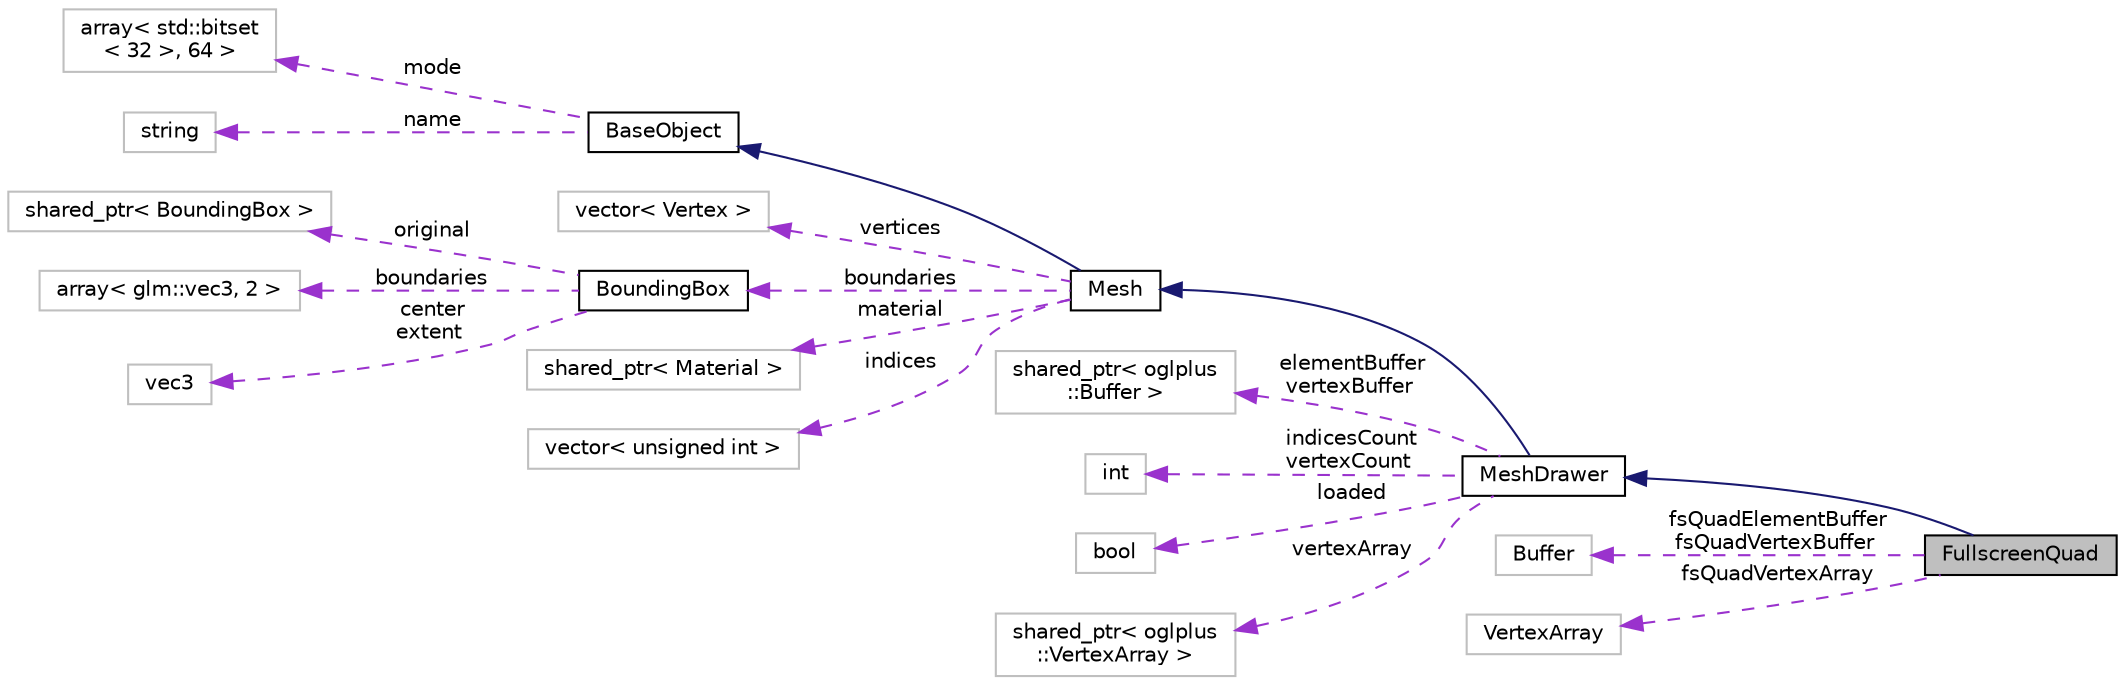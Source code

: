 digraph "FullscreenQuad"
{
 // INTERACTIVE_SVG=YES
 // LATEX_PDF_SIZE
  edge [fontname="Helvetica",fontsize="10",labelfontname="Helvetica",labelfontsize="10"];
  node [fontname="Helvetica",fontsize="10",shape=record];
  rankdir="LR";
  Node1 [label="FullscreenQuad",height=0.2,width=0.4,color="black", fillcolor="grey75", style="filled", fontcolor="black",tooltip=" "];
  Node2 -> Node1 [dir="back",color="midnightblue",fontsize="10",style="solid",fontname="Helvetica"];
  Node2 [label="MeshDrawer",height=0.2,width=0.4,color="black", fillcolor="white", style="filled",URL="$class_mesh_drawer.html",tooltip="Mesh drawer class contains the neccesary buffers to draw the associated mesh data"];
  Node3 -> Node2 [dir="back",color="midnightblue",fontsize="10",style="solid",fontname="Helvetica"];
  Node3 [label="Mesh",height=0.2,width=0.4,color="black", fillcolor="white", style="filled",URL="$class_mesh.html",tooltip="Mesh base class, contains the mesh data"];
  Node4 -> Node3 [dir="back",color="midnightblue",fontsize="10",style="solid",fontname="Helvetica"];
  Node4 [label="BaseObject",height=0.2,width=0.4,color="black", fillcolor="white", style="filled",URL="$class_base_object.html",tooltip=" "];
  Node5 -> Node4 [dir="back",color="darkorchid3",fontsize="10",style="dashed",label=" mode" ,fontname="Helvetica"];
  Node5 [label="array\< std::bitset\l\< 32 \>, 64 \>",height=0.2,width=0.4,color="grey75", fillcolor="white", style="filled",tooltip=" "];
  Node6 -> Node4 [dir="back",color="darkorchid3",fontsize="10",style="dashed",label=" name" ,fontname="Helvetica"];
  Node6 [label="string",height=0.2,width=0.4,color="grey75", fillcolor="white", style="filled",tooltip=" "];
  Node7 -> Node3 [dir="back",color="darkorchid3",fontsize="10",style="dashed",label=" vertices" ,fontname="Helvetica"];
  Node7 [label="vector\< Vertex \>",height=0.2,width=0.4,color="grey75", fillcolor="white", style="filled",tooltip=" "];
  Node8 -> Node3 [dir="back",color="darkorchid3",fontsize="10",style="dashed",label=" boundaries" ,fontname="Helvetica"];
  Node8 [label="BoundingBox",height=0.2,width=0.4,color="black", fillcolor="white", style="filled",URL="$class_bounding_box.html",tooltip="Describes a volume box which contains anything inside be it a node or a mesh."];
  Node9 -> Node8 [dir="back",color="darkorchid3",fontsize="10",style="dashed",label=" original" ,fontname="Helvetica"];
  Node9 [label="shared_ptr\< BoundingBox \>",height=0.2,width=0.4,color="grey75", fillcolor="white", style="filled",tooltip=" "];
  Node10 -> Node8 [dir="back",color="darkorchid3",fontsize="10",style="dashed",label=" boundaries" ,fontname="Helvetica"];
  Node10 [label="array\< glm::vec3, 2 \>",height=0.2,width=0.4,color="grey75", fillcolor="white", style="filled",tooltip=" "];
  Node11 -> Node8 [dir="back",color="darkorchid3",fontsize="10",style="dashed",label=" center\nextent" ,fontname="Helvetica"];
  Node11 [label="vec3",height=0.2,width=0.4,color="grey75", fillcolor="white", style="filled",tooltip=" "];
  Node12 -> Node3 [dir="back",color="darkorchid3",fontsize="10",style="dashed",label=" material" ,fontname="Helvetica"];
  Node12 [label="shared_ptr\< Material \>",height=0.2,width=0.4,color="grey75", fillcolor="white", style="filled",tooltip=" "];
  Node13 -> Node3 [dir="back",color="darkorchid3",fontsize="10",style="dashed",label=" indices" ,fontname="Helvetica"];
  Node13 [label="vector\< unsigned int \>",height=0.2,width=0.4,color="grey75", fillcolor="white", style="filled",tooltip=" "];
  Node14 -> Node2 [dir="back",color="darkorchid3",fontsize="10",style="dashed",label=" elementBuffer\nvertexBuffer" ,fontname="Helvetica"];
  Node14 [label="shared_ptr\< oglplus\l::Buffer \>",height=0.2,width=0.4,color="grey75", fillcolor="white", style="filled",tooltip=" "];
  Node15 -> Node2 [dir="back",color="darkorchid3",fontsize="10",style="dashed",label=" indicesCount\nvertexCount" ,fontname="Helvetica"];
  Node15 [label="int",height=0.2,width=0.4,color="grey75", fillcolor="white", style="filled",tooltip=" "];
  Node16 -> Node2 [dir="back",color="darkorchid3",fontsize="10",style="dashed",label=" loaded" ,fontname="Helvetica"];
  Node16 [label="bool",height=0.2,width=0.4,color="grey75", fillcolor="white", style="filled",tooltip=" "];
  Node17 -> Node2 [dir="back",color="darkorchid3",fontsize="10",style="dashed",label=" vertexArray" ,fontname="Helvetica"];
  Node17 [label="shared_ptr\< oglplus\l::VertexArray \>",height=0.2,width=0.4,color="grey75", fillcolor="white", style="filled",tooltip=" "];
  Node18 -> Node1 [dir="back",color="darkorchid3",fontsize="10",style="dashed",label=" fsQuadElementBuffer\nfsQuadVertexBuffer" ,fontname="Helvetica"];
  Node18 [label="Buffer",height=0.2,width=0.4,color="grey75", fillcolor="white", style="filled",tooltip=" "];
  Node19 -> Node1 [dir="back",color="darkorchid3",fontsize="10",style="dashed",label=" fsQuadVertexArray" ,fontname="Helvetica"];
  Node19 [label="VertexArray",height=0.2,width=0.4,color="grey75", fillcolor="white", style="filled",tooltip=" "];
}
